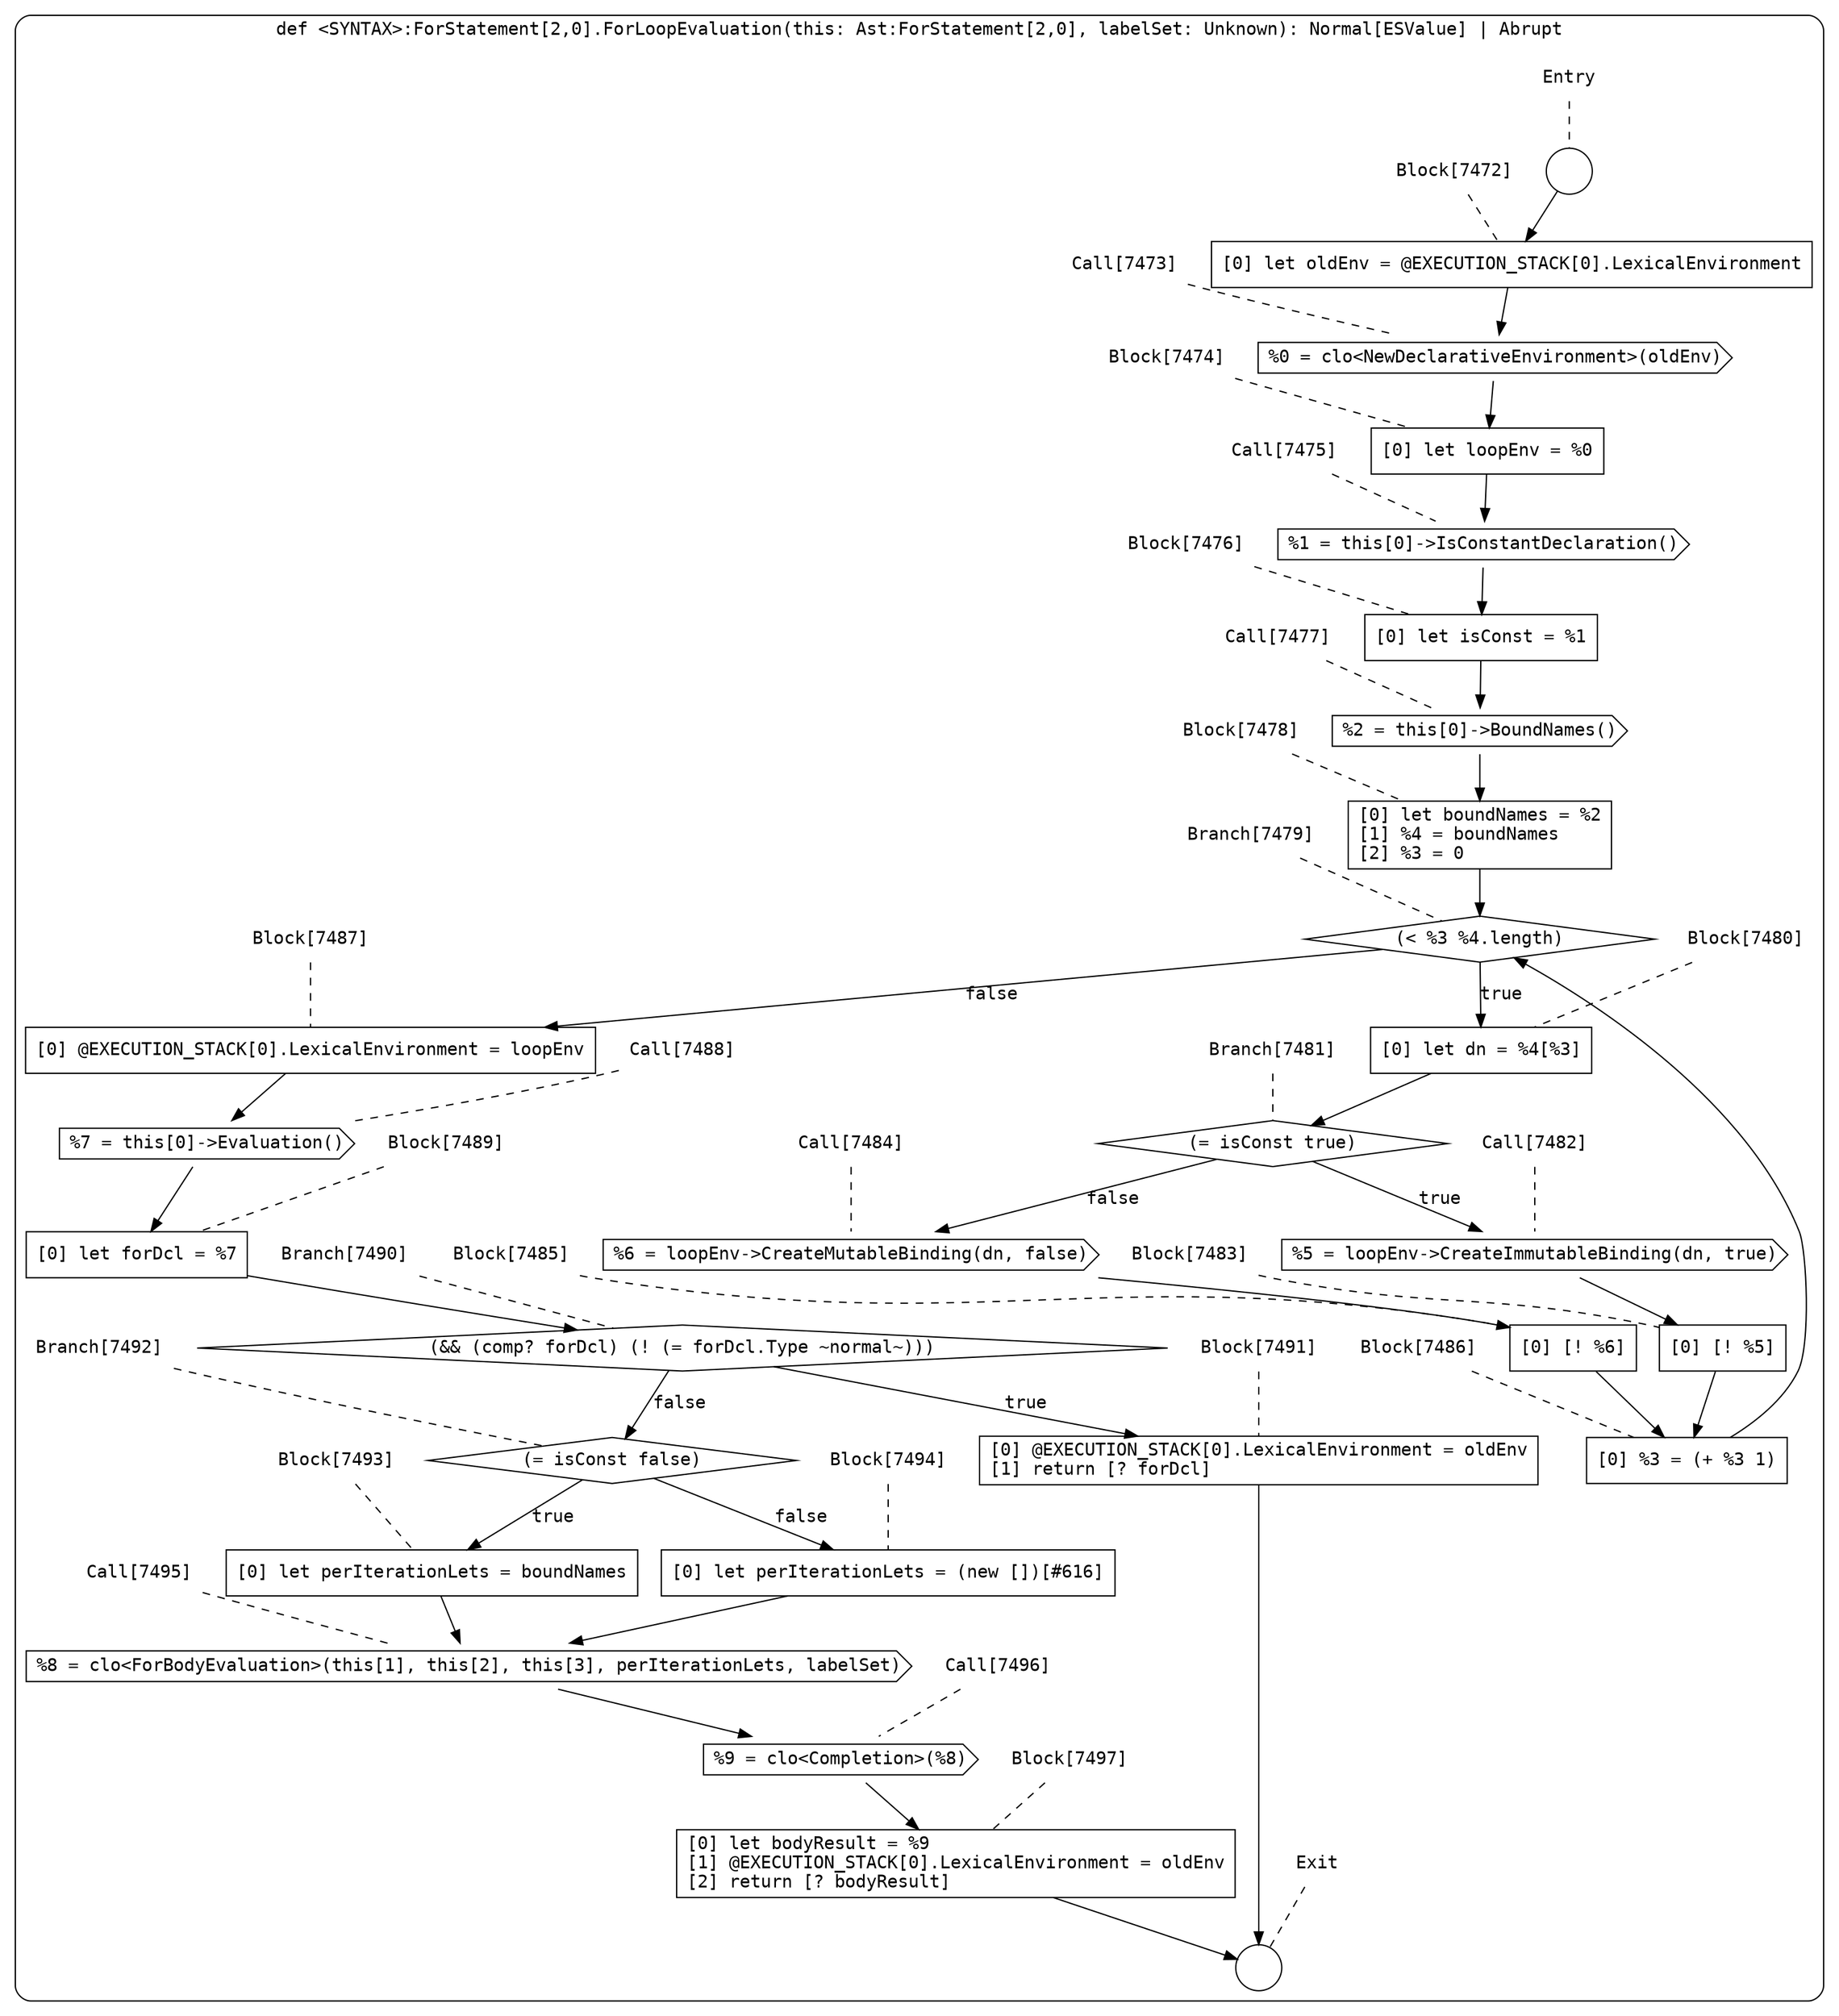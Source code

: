 digraph {
  graph [fontname = "Consolas"]
  node [fontname = "Consolas"]
  edge [fontname = "Consolas"]
  subgraph cluster1427 {
    label = "def <SYNTAX>:ForStatement[2,0].ForLoopEvaluation(this: Ast:ForStatement[2,0], labelSet: Unknown): Normal[ESValue] | Abrupt"
    style = rounded
    cluster1427_entry_name [shape=none, label=<<font color="black">Entry</font>>]
    cluster1427_entry_name -> cluster1427_entry [arrowhead=none, color="black", style=dashed]
    cluster1427_entry [shape=circle label=" " color="black" fillcolor="white" style=filled]
    cluster1427_entry -> node7472 [color="black"]
    cluster1427_exit_name [shape=none, label=<<font color="black">Exit</font>>]
    cluster1427_exit_name -> cluster1427_exit [arrowhead=none, color="black", style=dashed]
    cluster1427_exit [shape=circle label=" " color="black" fillcolor="white" style=filled]
    node7472_name [shape=none, label=<<font color="black">Block[7472]</font>>]
    node7472_name -> node7472 [arrowhead=none, color="black", style=dashed]
    node7472 [shape=box, label=<<font color="black">[0] let oldEnv = @EXECUTION_STACK[0].LexicalEnvironment<BR ALIGN="LEFT"/></font>> color="black" fillcolor="white", style=filled]
    node7472 -> node7473 [color="black"]
    node7473_name [shape=none, label=<<font color="black">Call[7473]</font>>]
    node7473_name -> node7473 [arrowhead=none, color="black", style=dashed]
    node7473 [shape=cds, label=<<font color="black">%0 = clo&lt;NewDeclarativeEnvironment&gt;(oldEnv)</font>> color="black" fillcolor="white", style=filled]
    node7473 -> node7474 [color="black"]
    node7474_name [shape=none, label=<<font color="black">Block[7474]</font>>]
    node7474_name -> node7474 [arrowhead=none, color="black", style=dashed]
    node7474 [shape=box, label=<<font color="black">[0] let loopEnv = %0<BR ALIGN="LEFT"/></font>> color="black" fillcolor="white", style=filled]
    node7474 -> node7475 [color="black"]
    node7475_name [shape=none, label=<<font color="black">Call[7475]</font>>]
    node7475_name -> node7475 [arrowhead=none, color="black", style=dashed]
    node7475 [shape=cds, label=<<font color="black">%1 = this[0]-&gt;IsConstantDeclaration()</font>> color="black" fillcolor="white", style=filled]
    node7475 -> node7476 [color="black"]
    node7476_name [shape=none, label=<<font color="black">Block[7476]</font>>]
    node7476_name -> node7476 [arrowhead=none, color="black", style=dashed]
    node7476 [shape=box, label=<<font color="black">[0] let isConst = %1<BR ALIGN="LEFT"/></font>> color="black" fillcolor="white", style=filled]
    node7476 -> node7477 [color="black"]
    node7477_name [shape=none, label=<<font color="black">Call[7477]</font>>]
    node7477_name -> node7477 [arrowhead=none, color="black", style=dashed]
    node7477 [shape=cds, label=<<font color="black">%2 = this[0]-&gt;BoundNames()</font>> color="black" fillcolor="white", style=filled]
    node7477 -> node7478 [color="black"]
    node7478_name [shape=none, label=<<font color="black">Block[7478]</font>>]
    node7478_name -> node7478 [arrowhead=none, color="black", style=dashed]
    node7478 [shape=box, label=<<font color="black">[0] let boundNames = %2<BR ALIGN="LEFT"/>[1] %4 = boundNames<BR ALIGN="LEFT"/>[2] %3 = 0<BR ALIGN="LEFT"/></font>> color="black" fillcolor="white", style=filled]
    node7478 -> node7479 [color="black"]
    node7479_name [shape=none, label=<<font color="black">Branch[7479]</font>>]
    node7479_name -> node7479 [arrowhead=none, color="black", style=dashed]
    node7479 [shape=diamond, label=<<font color="black">(&lt; %3 %4.length)</font>> color="black" fillcolor="white", style=filled]
    node7479 -> node7480 [label=<<font color="black">true</font>> color="black"]
    node7479 -> node7487 [label=<<font color="black">false</font>> color="black"]
    node7480_name [shape=none, label=<<font color="black">Block[7480]</font>>]
    node7480_name -> node7480 [arrowhead=none, color="black", style=dashed]
    node7480 [shape=box, label=<<font color="black">[0] let dn = %4[%3]<BR ALIGN="LEFT"/></font>> color="black" fillcolor="white", style=filled]
    node7480 -> node7481 [color="black"]
    node7487_name [shape=none, label=<<font color="black">Block[7487]</font>>]
    node7487_name -> node7487 [arrowhead=none, color="black", style=dashed]
    node7487 [shape=box, label=<<font color="black">[0] @EXECUTION_STACK[0].LexicalEnvironment = loopEnv<BR ALIGN="LEFT"/></font>> color="black" fillcolor="white", style=filled]
    node7487 -> node7488 [color="black"]
    node7481_name [shape=none, label=<<font color="black">Branch[7481]</font>>]
    node7481_name -> node7481 [arrowhead=none, color="black", style=dashed]
    node7481 [shape=diamond, label=<<font color="black">(= isConst true)</font>> color="black" fillcolor="white", style=filled]
    node7481 -> node7482 [label=<<font color="black">true</font>> color="black"]
    node7481 -> node7484 [label=<<font color="black">false</font>> color="black"]
    node7488_name [shape=none, label=<<font color="black">Call[7488]</font>>]
    node7488_name -> node7488 [arrowhead=none, color="black", style=dashed]
    node7488 [shape=cds, label=<<font color="black">%7 = this[0]-&gt;Evaluation()</font>> color="black" fillcolor="white", style=filled]
    node7488 -> node7489 [color="black"]
    node7482_name [shape=none, label=<<font color="black">Call[7482]</font>>]
    node7482_name -> node7482 [arrowhead=none, color="black", style=dashed]
    node7482 [shape=cds, label=<<font color="black">%5 = loopEnv-&gt;CreateImmutableBinding(dn, true)</font>> color="black" fillcolor="white", style=filled]
    node7482 -> node7483 [color="black"]
    node7484_name [shape=none, label=<<font color="black">Call[7484]</font>>]
    node7484_name -> node7484 [arrowhead=none, color="black", style=dashed]
    node7484 [shape=cds, label=<<font color="black">%6 = loopEnv-&gt;CreateMutableBinding(dn, false)</font>> color="black" fillcolor="white", style=filled]
    node7484 -> node7485 [color="black"]
    node7489_name [shape=none, label=<<font color="black">Block[7489]</font>>]
    node7489_name -> node7489 [arrowhead=none, color="black", style=dashed]
    node7489 [shape=box, label=<<font color="black">[0] let forDcl = %7<BR ALIGN="LEFT"/></font>> color="black" fillcolor="white", style=filled]
    node7489 -> node7490 [color="black"]
    node7483_name [shape=none, label=<<font color="black">Block[7483]</font>>]
    node7483_name -> node7483 [arrowhead=none, color="black", style=dashed]
    node7483 [shape=box, label=<<font color="black">[0] [! %5]<BR ALIGN="LEFT"/></font>> color="black" fillcolor="white", style=filled]
    node7483 -> node7486 [color="black"]
    node7485_name [shape=none, label=<<font color="black">Block[7485]</font>>]
    node7485_name -> node7485 [arrowhead=none, color="black", style=dashed]
    node7485 [shape=box, label=<<font color="black">[0] [! %6]<BR ALIGN="LEFT"/></font>> color="black" fillcolor="white", style=filled]
    node7485 -> node7486 [color="black"]
    node7490_name [shape=none, label=<<font color="black">Branch[7490]</font>>]
    node7490_name -> node7490 [arrowhead=none, color="black", style=dashed]
    node7490 [shape=diamond, label=<<font color="black">(&amp;&amp; (comp? forDcl) (! (= forDcl.Type ~normal~)))</font>> color="black" fillcolor="white", style=filled]
    node7490 -> node7491 [label=<<font color="black">true</font>> color="black"]
    node7490 -> node7492 [label=<<font color="black">false</font>> color="black"]
    node7486_name [shape=none, label=<<font color="black">Block[7486]</font>>]
    node7486_name -> node7486 [arrowhead=none, color="black", style=dashed]
    node7486 [shape=box, label=<<font color="black">[0] %3 = (+ %3 1)<BR ALIGN="LEFT"/></font>> color="black" fillcolor="white", style=filled]
    node7486 -> node7479 [color="black"]
    node7491_name [shape=none, label=<<font color="black">Block[7491]</font>>]
    node7491_name -> node7491 [arrowhead=none, color="black", style=dashed]
    node7491 [shape=box, label=<<font color="black">[0] @EXECUTION_STACK[0].LexicalEnvironment = oldEnv<BR ALIGN="LEFT"/>[1] return [? forDcl]<BR ALIGN="LEFT"/></font>> color="black" fillcolor="white", style=filled]
    node7491 -> cluster1427_exit [color="black"]
    node7492_name [shape=none, label=<<font color="black">Branch[7492]</font>>]
    node7492_name -> node7492 [arrowhead=none, color="black", style=dashed]
    node7492 [shape=diamond, label=<<font color="black">(= isConst false)</font>> color="black" fillcolor="white", style=filled]
    node7492 -> node7493 [label=<<font color="black">true</font>> color="black"]
    node7492 -> node7494 [label=<<font color="black">false</font>> color="black"]
    node7493_name [shape=none, label=<<font color="black">Block[7493]</font>>]
    node7493_name -> node7493 [arrowhead=none, color="black", style=dashed]
    node7493 [shape=box, label=<<font color="black">[0] let perIterationLets = boundNames<BR ALIGN="LEFT"/></font>> color="black" fillcolor="white", style=filled]
    node7493 -> node7495 [color="black"]
    node7494_name [shape=none, label=<<font color="black">Block[7494]</font>>]
    node7494_name -> node7494 [arrowhead=none, color="black", style=dashed]
    node7494 [shape=box, label=<<font color="black">[0] let perIterationLets = (new [])[#616]<BR ALIGN="LEFT"/></font>> color="black" fillcolor="white", style=filled]
    node7494 -> node7495 [color="black"]
    node7495_name [shape=none, label=<<font color="black">Call[7495]</font>>]
    node7495_name -> node7495 [arrowhead=none, color="black", style=dashed]
    node7495 [shape=cds, label=<<font color="black">%8 = clo&lt;ForBodyEvaluation&gt;(this[1], this[2], this[3], perIterationLets, labelSet)</font>> color="black" fillcolor="white", style=filled]
    node7495 -> node7496 [color="black"]
    node7496_name [shape=none, label=<<font color="black">Call[7496]</font>>]
    node7496_name -> node7496 [arrowhead=none, color="black", style=dashed]
    node7496 [shape=cds, label=<<font color="black">%9 = clo&lt;Completion&gt;(%8)</font>> color="black" fillcolor="white", style=filled]
    node7496 -> node7497 [color="black"]
    node7497_name [shape=none, label=<<font color="black">Block[7497]</font>>]
    node7497_name -> node7497 [arrowhead=none, color="black", style=dashed]
    node7497 [shape=box, label=<<font color="black">[0] let bodyResult = %9<BR ALIGN="LEFT"/>[1] @EXECUTION_STACK[0].LexicalEnvironment = oldEnv<BR ALIGN="LEFT"/>[2] return [? bodyResult]<BR ALIGN="LEFT"/></font>> color="black" fillcolor="white", style=filled]
    node7497 -> cluster1427_exit [color="black"]
  }
}